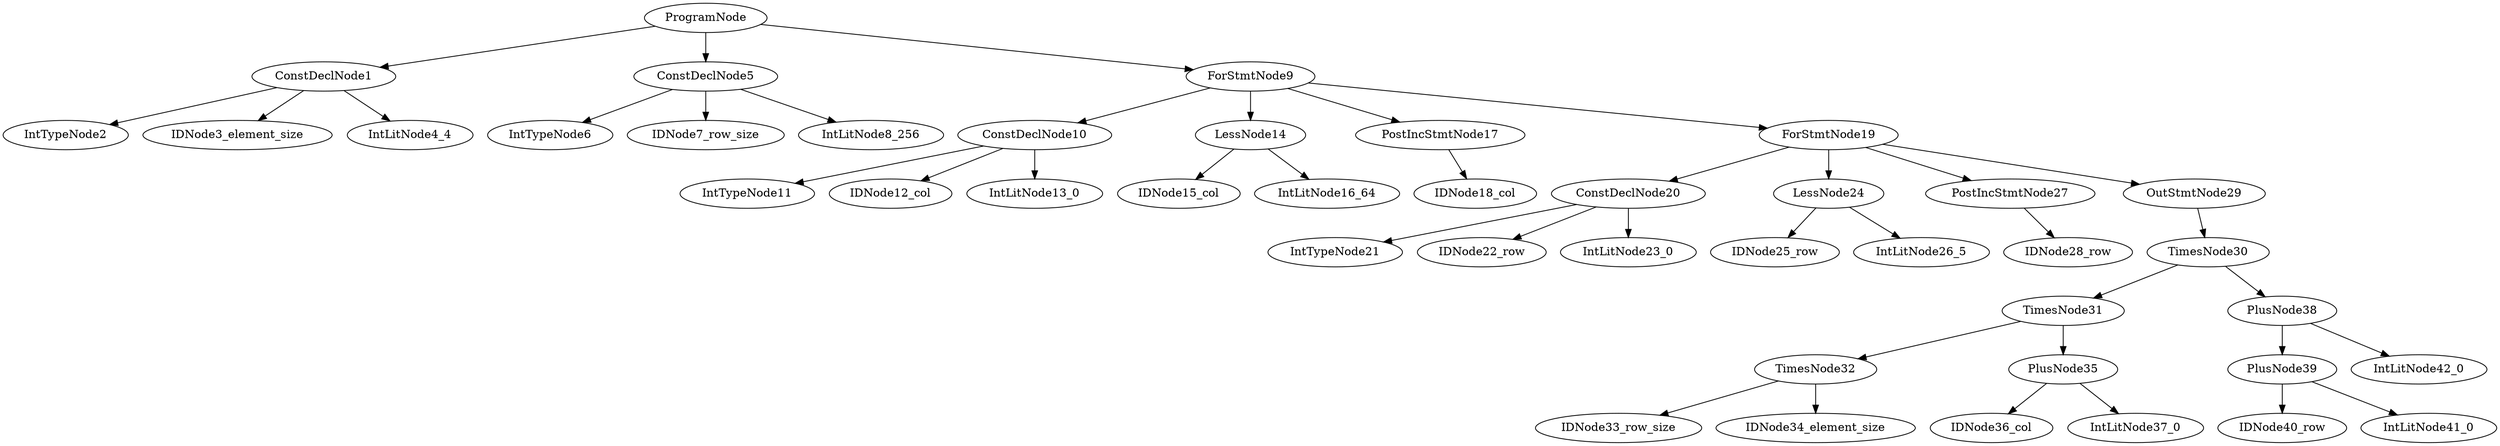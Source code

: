 digraph G {
ConstDeclNode1 -> IntTypeNode2;
ConstDeclNode1 -> IDNode3_element_size;
ConstDeclNode1 -> IntLitNode4_4;
ProgramNode -> ConstDeclNode1;
ConstDeclNode5 -> IntTypeNode6;
ConstDeclNode5 -> IDNode7_row_size;
ConstDeclNode5 -> IntLitNode8_256;
ProgramNode -> ConstDeclNode5;
ConstDeclNode10 -> IntTypeNode11;
ConstDeclNode10 -> IDNode12_col;
ConstDeclNode10 -> IntLitNode13_0;
LessNode14 -> IDNode15_col;
LessNode14 -> IntLitNode16_64;
PostIncStmtNode17 -> IDNode18_col;
ForStmtNode9 -> ConstDeclNode10;
ForStmtNode9 -> LessNode14;
ForStmtNode9 -> PostIncStmtNode17;
ConstDeclNode20 -> IntTypeNode21;
ConstDeclNode20 -> IDNode22_row;
ConstDeclNode20 -> IntLitNode23_0;
LessNode24 -> IDNode25_row;
LessNode24 -> IntLitNode26_5;
PostIncStmtNode27 -> IDNode28_row;
ForStmtNode19 -> ConstDeclNode20;
ForStmtNode19 -> LessNode24;
ForStmtNode19 -> PostIncStmtNode27;
TimesNode32 -> IDNode33_row_size;
TimesNode32 -> IDNode34_element_size;
PlusNode35 -> IDNode36_col;
PlusNode35 -> IntLitNode37_0;
TimesNode31 -> TimesNode32;
TimesNode31 -> PlusNode35;
PlusNode39 -> IDNode40_row;
PlusNode39 -> IntLitNode41_0;
PlusNode38 -> PlusNode39;
PlusNode38 -> IntLitNode42_0;
TimesNode30 -> TimesNode31;
TimesNode30 -> PlusNode38;
OutStmtNode29 -> TimesNode30;
ForStmtNode19 -> OutStmtNode29;
ForStmtNode9 -> ForStmtNode19;
ProgramNode -> ForStmtNode9;
}

